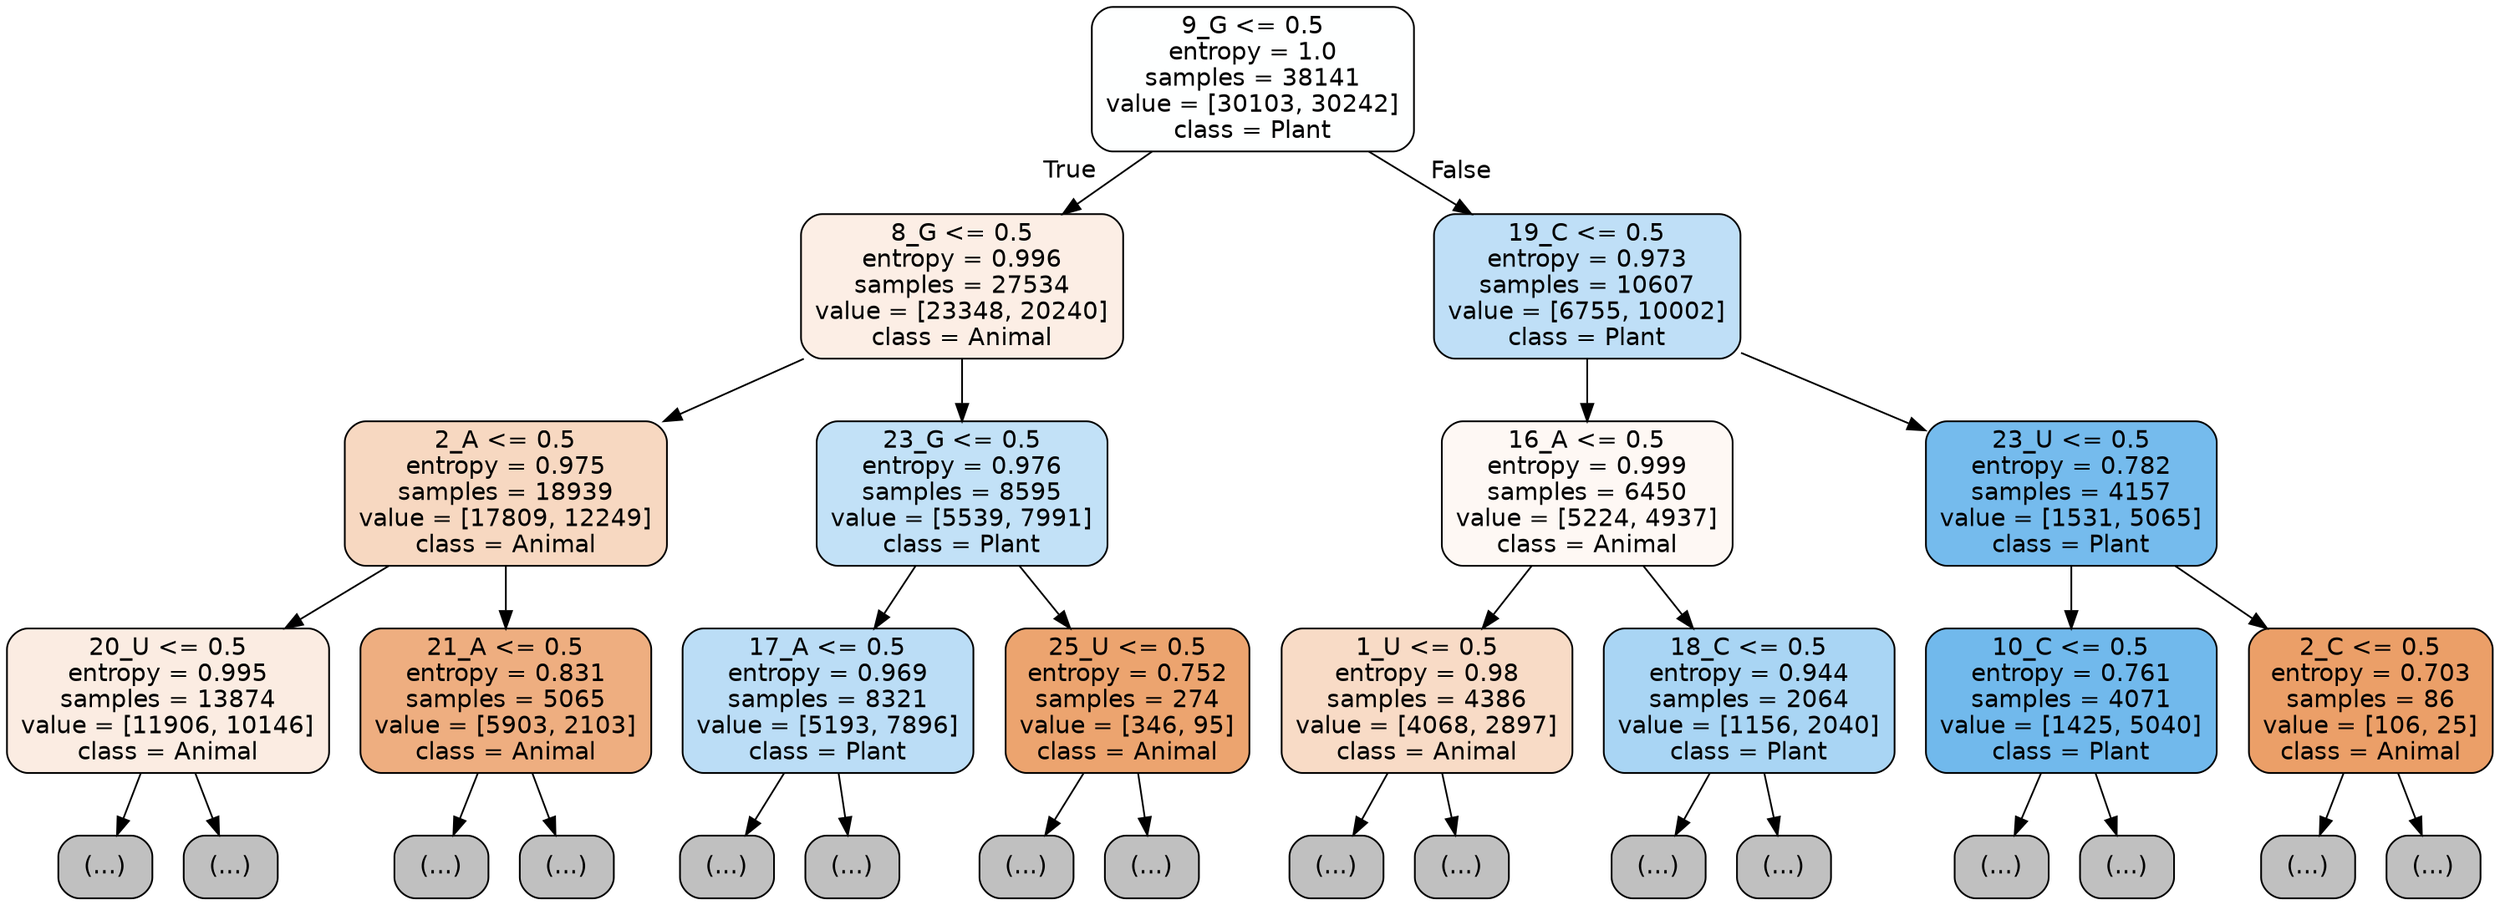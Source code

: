 digraph Tree {
node [shape=box, style="filled, rounded", color="black", fontname="helvetica"] ;
edge [fontname="helvetica"] ;
0 [label="9_G <= 0.5\nentropy = 1.0\nsamples = 38141\nvalue = [30103, 30242]\nclass = Plant", fillcolor="#feffff"] ;
1 [label="8_G <= 0.5\nentropy = 0.996\nsamples = 27534\nvalue = [23348, 20240]\nclass = Animal", fillcolor="#fceee5"] ;
0 -> 1 [labeldistance=2.5, labelangle=45, headlabel="True"] ;
2 [label="2_A <= 0.5\nentropy = 0.975\nsamples = 18939\nvalue = [17809, 12249]\nclass = Animal", fillcolor="#f7d8c1"] ;
1 -> 2 ;
3 [label="20_U <= 0.5\nentropy = 0.995\nsamples = 13874\nvalue = [11906, 10146]\nclass = Animal", fillcolor="#fbece2"] ;
2 -> 3 ;
4 [label="(...)", fillcolor="#C0C0C0"] ;
3 -> 4 ;
5145 [label="(...)", fillcolor="#C0C0C0"] ;
3 -> 5145 ;
6822 [label="21_A <= 0.5\nentropy = 0.831\nsamples = 5065\nvalue = [5903, 2103]\nclass = Animal", fillcolor="#eeae80"] ;
2 -> 6822 ;
6823 [label="(...)", fillcolor="#C0C0C0"] ;
6822 -> 6823 ;
8630 [label="(...)", fillcolor="#C0C0C0"] ;
6822 -> 8630 ;
9105 [label="23_G <= 0.5\nentropy = 0.976\nsamples = 8595\nvalue = [5539, 7991]\nclass = Plant", fillcolor="#c2e1f7"] ;
1 -> 9105 ;
9106 [label="17_A <= 0.5\nentropy = 0.969\nsamples = 8321\nvalue = [5193, 7896]\nclass = Plant", fillcolor="#bbddf6"] ;
9105 -> 9106 ;
9107 [label="(...)", fillcolor="#C0C0C0"] ;
9106 -> 9107 ;
11640 [label="(...)", fillcolor="#C0C0C0"] ;
9106 -> 11640 ;
12411 [label="25_U <= 0.5\nentropy = 0.752\nsamples = 274\nvalue = [346, 95]\nclass = Animal", fillcolor="#eca46f"] ;
9105 -> 12411 ;
12412 [label="(...)", fillcolor="#C0C0C0"] ;
12411 -> 12412 ;
12557 [label="(...)", fillcolor="#C0C0C0"] ;
12411 -> 12557 ;
12562 [label="19_C <= 0.5\nentropy = 0.973\nsamples = 10607\nvalue = [6755, 10002]\nclass = Plant", fillcolor="#bfdff7"] ;
0 -> 12562 [labeldistance=2.5, labelangle=-45, headlabel="False"] ;
12563 [label="16_A <= 0.5\nentropy = 0.999\nsamples = 6450\nvalue = [5224, 4937]\nclass = Animal", fillcolor="#fef8f4"] ;
12562 -> 12563 ;
12564 [label="1_U <= 0.5\nentropy = 0.98\nsamples = 4386\nvalue = [4068, 2897]\nclass = Animal", fillcolor="#f8dbc6"] ;
12563 -> 12564 ;
12565 [label="(...)", fillcolor="#C0C0C0"] ;
12564 -> 12565 ;
14002 [label="(...)", fillcolor="#C0C0C0"] ;
12564 -> 14002 ;
14989 [label="18_C <= 0.5\nentropy = 0.944\nsamples = 2064\nvalue = [1156, 2040]\nclass = Plant", fillcolor="#a9d5f4"] ;
12563 -> 14989 ;
14990 [label="(...)", fillcolor="#C0C0C0"] ;
14989 -> 14990 ;
15639 [label="(...)", fillcolor="#C0C0C0"] ;
14989 -> 15639 ;
15826 [label="23_U <= 0.5\nentropy = 0.782\nsamples = 4157\nvalue = [1531, 5065]\nclass = Plant", fillcolor="#75bbed"] ;
12562 -> 15826 ;
15827 [label="10_C <= 0.5\nentropy = 0.761\nsamples = 4071\nvalue = [1425, 5040]\nclass = Plant", fillcolor="#71b9ec"] ;
15826 -> 15827 ;
15828 [label="(...)", fillcolor="#C0C0C0"] ;
15827 -> 15828 ;
16637 [label="(...)", fillcolor="#C0C0C0"] ;
15827 -> 16637 ;
16910 [label="2_C <= 0.5\nentropy = 0.703\nsamples = 86\nvalue = [106, 25]\nclass = Animal", fillcolor="#eb9f68"] ;
15826 -> 16910 ;
16911 [label="(...)", fillcolor="#C0C0C0"] ;
16910 -> 16911 ;
16952 [label="(...)", fillcolor="#C0C0C0"] ;
16910 -> 16952 ;
}